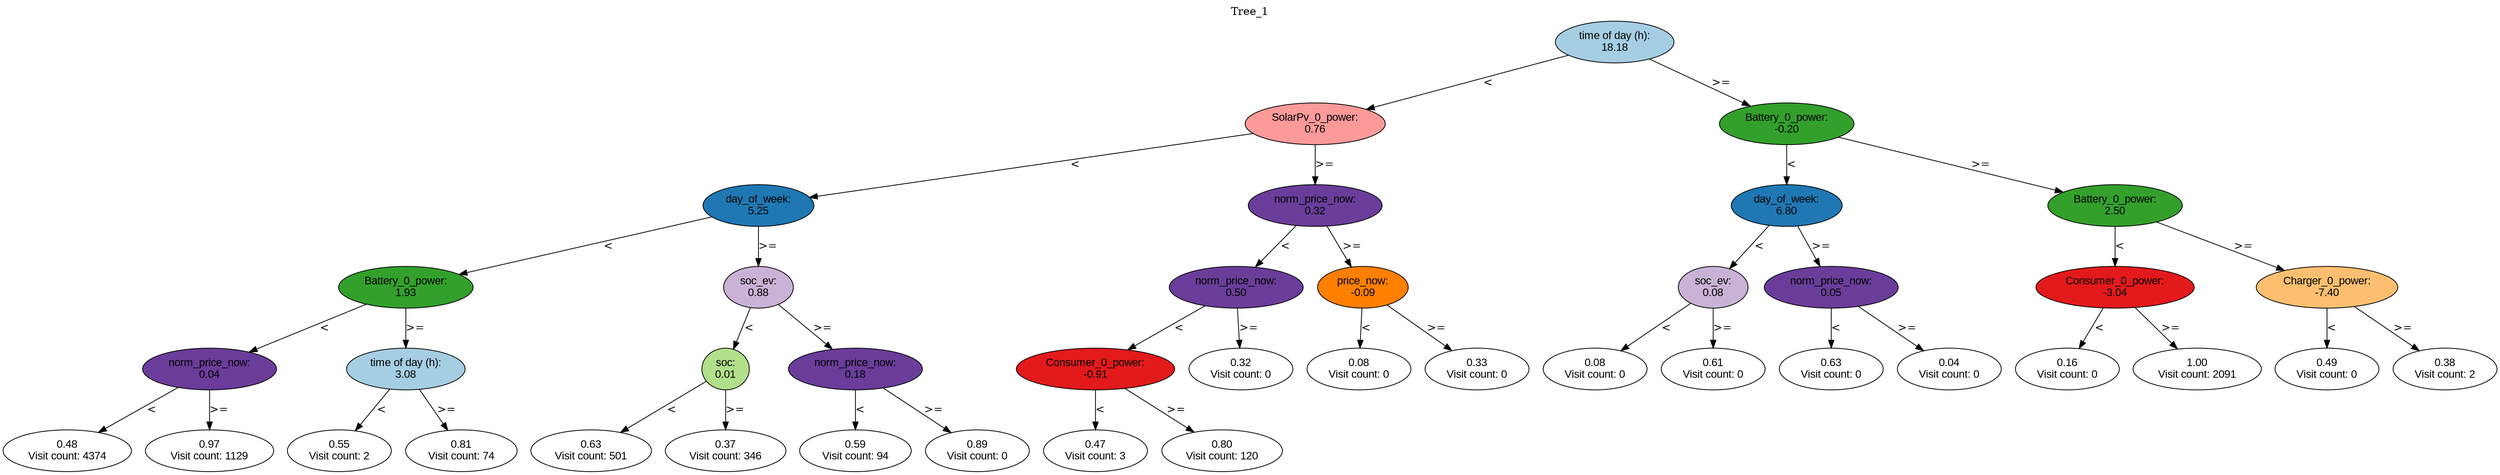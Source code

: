 digraph BST {
    node [fontname="Arial" style=filled colorscheme=paired12];
    0 [ label = "time of day (h):
18.18" fillcolor=1];
    1 [ label = "SolarPv_0_power:
0.76" fillcolor=5];
    2 [ label = "day_of_week:
5.25" fillcolor=2];
    3 [ label = "Battery_0_power:
1.93" fillcolor=4];
    4 [ label = "norm_price_now:
0.04" fillcolor=10];
    5 [ label = "0.48
Visit count: 4374" fillcolor=white];
    6 [ label = "0.97
Visit count: 1129" fillcolor=white];
    7 [ label = "time of day (h):
3.08" fillcolor=1];
    8 [ label = "0.55
Visit count: 2" fillcolor=white];
    9 [ label = "0.81
Visit count: 74" fillcolor=white];
    10 [ label = "soc_ev:
0.88" fillcolor=9];
    11 [ label = "soc:
0.01" fillcolor=3];
    12 [ label = "0.63
Visit count: 501" fillcolor=white];
    13 [ label = "0.37
Visit count: 346" fillcolor=white];
    14 [ label = "norm_price_now:
0.18" fillcolor=10];
    15 [ label = "0.59
Visit count: 94" fillcolor=white];
    16 [ label = "0.89
Visit count: 0" fillcolor=white];
    17 [ label = "norm_price_now:
0.32" fillcolor=10];
    18 [ label = "norm_price_now:
0.50" fillcolor=10];
    19 [ label = "Consumer_0_power:
-0.91" fillcolor=6];
    20 [ label = "0.47
Visit count: 3" fillcolor=white];
    21 [ label = "0.80
Visit count: 120" fillcolor=white];
    22 [ label = "0.32
Visit count: 0" fillcolor=white];
    23 [ label = "price_now:
-0.09" fillcolor=8];
    24 [ label = "0.08
Visit count: 0" fillcolor=white];
    25 [ label = "0.33
Visit count: 0" fillcolor=white];
    26 [ label = "Battery_0_power:
-0.20" fillcolor=4];
    27 [ label = "day_of_week:
6.80" fillcolor=2];
    28 [ label = "soc_ev:
0.08" fillcolor=9];
    29 [ label = "0.08
Visit count: 0" fillcolor=white];
    30 [ label = "0.61
Visit count: 0" fillcolor=white];
    31 [ label = "norm_price_now:
0.05" fillcolor=10];
    32 [ label = "0.63
Visit count: 0" fillcolor=white];
    33 [ label = "0.04
Visit count: 0" fillcolor=white];
    34 [ label = "Battery_0_power:
2.50" fillcolor=4];
    35 [ label = "Consumer_0_power:
-3.04" fillcolor=6];
    36 [ label = "0.16
Visit count: 0" fillcolor=white];
    37 [ label = "1.00
Visit count: 2091" fillcolor=white];
    38 [ label = "Charger_0_power:
-7.40" fillcolor=7];
    39 [ label = "0.49
Visit count: 0" fillcolor=white];
    40 [ label = "0.38
Visit count: 2" fillcolor=white];

    0  -> 1[ label = "<"];
    0  -> 26[ label = ">="];
    1  -> 2[ label = "<"];
    1  -> 17[ label = ">="];
    2  -> 3[ label = "<"];
    2  -> 10[ label = ">="];
    3  -> 4[ label = "<"];
    3  -> 7[ label = ">="];
    4  -> 5[ label = "<"];
    4  -> 6[ label = ">="];
    7  -> 8[ label = "<"];
    7  -> 9[ label = ">="];
    10  -> 11[ label = "<"];
    10  -> 14[ label = ">="];
    11  -> 12[ label = "<"];
    11  -> 13[ label = ">="];
    14  -> 15[ label = "<"];
    14  -> 16[ label = ">="];
    17  -> 18[ label = "<"];
    17  -> 23[ label = ">="];
    18  -> 19[ label = "<"];
    18  -> 22[ label = ">="];
    19  -> 20[ label = "<"];
    19  -> 21[ label = ">="];
    23  -> 24[ label = "<"];
    23  -> 25[ label = ">="];
    26  -> 27[ label = "<"];
    26  -> 34[ label = ">="];
    27  -> 28[ label = "<"];
    27  -> 31[ label = ">="];
    28  -> 29[ label = "<"];
    28  -> 30[ label = ">="];
    31  -> 32[ label = "<"];
    31  -> 33[ label = ">="];
    34  -> 35[ label = "<"];
    34  -> 38[ label = ">="];
    35  -> 36[ label = "<"];
    35  -> 37[ label = ">="];
    38  -> 39[ label = "<"];
    38  -> 40[ label = ">="];

    labelloc="t";
    label="Tree_1";
}